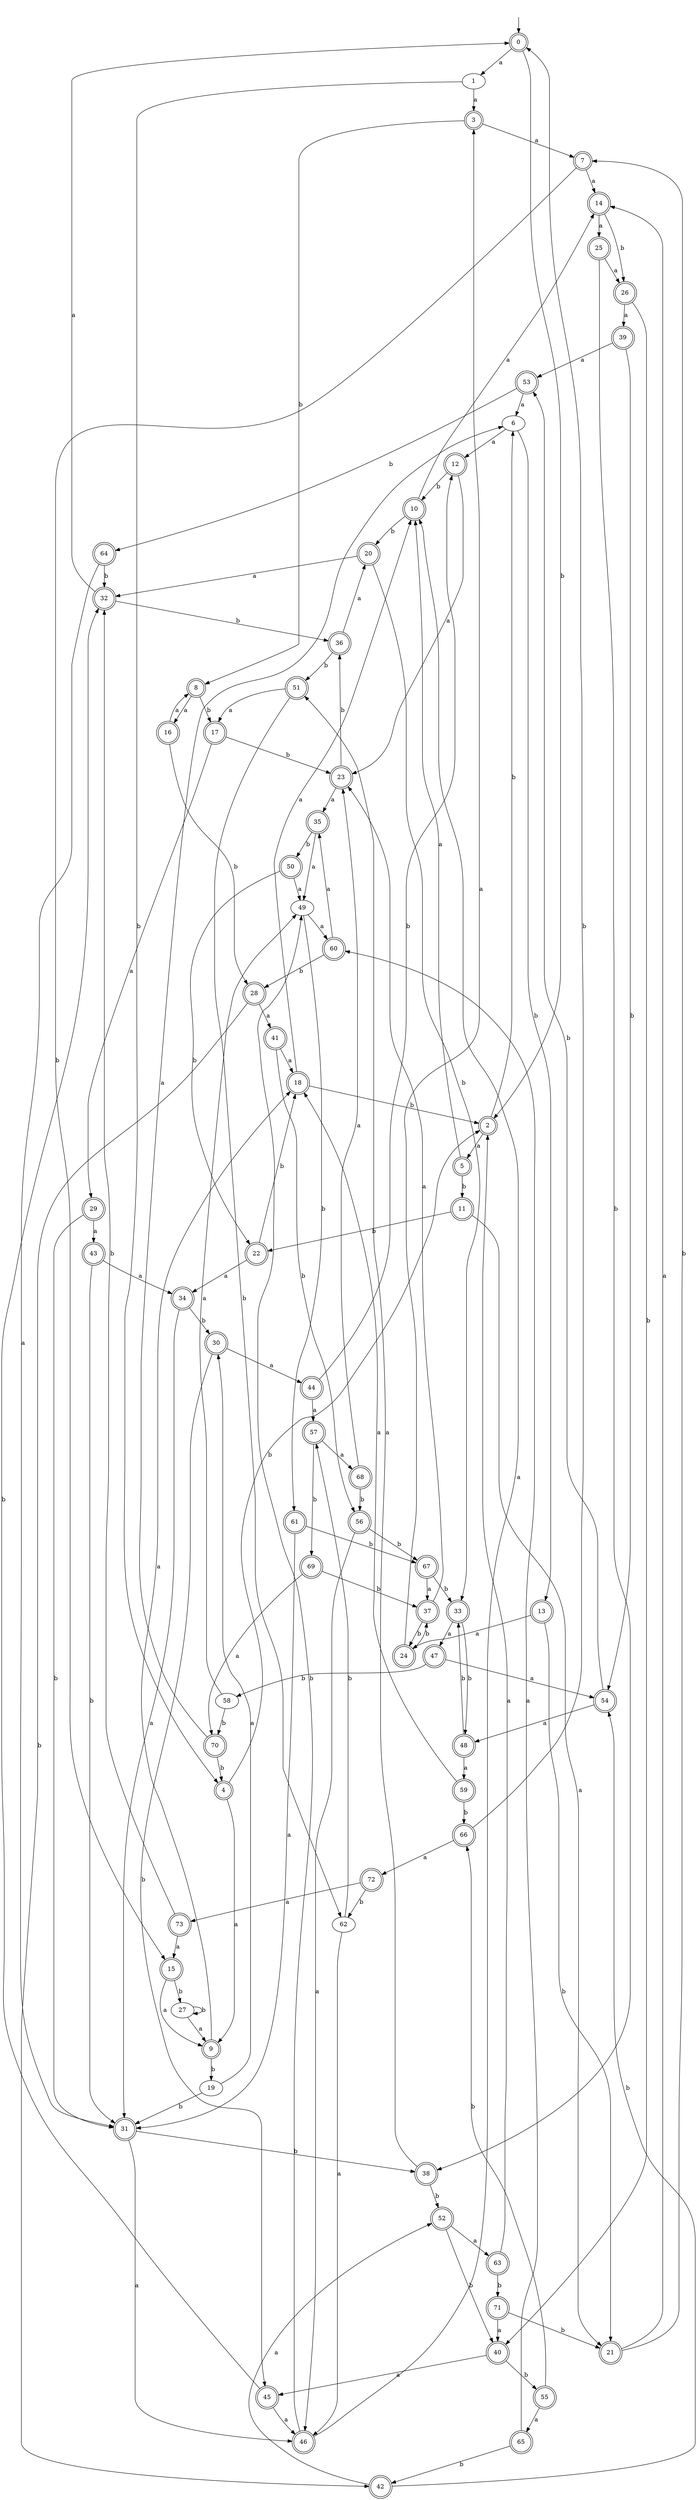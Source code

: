 digraph RandomDFA {
  __start0 [label="", shape=none];
  __start0 -> 0 [label=""];
  0 [shape=circle] [shape=doublecircle]
  0 -> 1 [label="a"]
  0 -> 2 [label="b"]
  1
  1 -> 3 [label="a"]
  1 -> 4 [label="b"]
  2 [shape=doublecircle]
  2 -> 5 [label="a"]
  2 -> 6 [label="b"]
  3 [shape=doublecircle]
  3 -> 7 [label="a"]
  3 -> 8 [label="b"]
  4 [shape=doublecircle]
  4 -> 9 [label="a"]
  4 -> 2 [label="b"]
  5 [shape=doublecircle]
  5 -> 10 [label="a"]
  5 -> 11 [label="b"]
  6
  6 -> 12 [label="a"]
  6 -> 13 [label="b"]
  7 [shape=doublecircle]
  7 -> 14 [label="a"]
  7 -> 15 [label="b"]
  8 [shape=doublecircle]
  8 -> 16 [label="a"]
  8 -> 17 [label="b"]
  9 [shape=doublecircle]
  9 -> 18 [label="a"]
  9 -> 19 [label="b"]
  10 [shape=doublecircle]
  10 -> 14 [label="a"]
  10 -> 20 [label="b"]
  11 [shape=doublecircle]
  11 -> 21 [label="a"]
  11 -> 22 [label="b"]
  12 [shape=doublecircle]
  12 -> 23 [label="a"]
  12 -> 10 [label="b"]
  13 [shape=doublecircle]
  13 -> 24 [label="a"]
  13 -> 21 [label="b"]
  14 [shape=doublecircle]
  14 -> 25 [label="a"]
  14 -> 26 [label="b"]
  15 [shape=doublecircle]
  15 -> 9 [label="a"]
  15 -> 27 [label="b"]
  16 [shape=doublecircle]
  16 -> 8 [label="a"]
  16 -> 28 [label="b"]
  17 [shape=doublecircle]
  17 -> 29 [label="a"]
  17 -> 23 [label="b"]
  18 [shape=doublecircle]
  18 -> 10 [label="a"]
  18 -> 2 [label="b"]
  19
  19 -> 30 [label="a"]
  19 -> 31 [label="b"]
  20 [shape=doublecircle]
  20 -> 32 [label="a"]
  20 -> 33 [label="b"]
  21 [shape=doublecircle]
  21 -> 14 [label="a"]
  21 -> 7 [label="b"]
  22 [shape=doublecircle]
  22 -> 34 [label="a"]
  22 -> 18 [label="b"]
  23 [shape=doublecircle]
  23 -> 35 [label="a"]
  23 -> 36 [label="b"]
  24 [shape=doublecircle]
  24 -> 3 [label="a"]
  24 -> 37 [label="b"]
  25 [shape=doublecircle]
  25 -> 26 [label="a"]
  25 -> 38 [label="b"]
  26 [shape=doublecircle]
  26 -> 39 [label="a"]
  26 -> 40 [label="b"]
  27
  27 -> 9 [label="a"]
  27 -> 27 [label="b"]
  28 [shape=doublecircle]
  28 -> 41 [label="a"]
  28 -> 42 [label="b"]
  29 [shape=doublecircle]
  29 -> 43 [label="a"]
  29 -> 31 [label="b"]
  30 [shape=doublecircle]
  30 -> 44 [label="a"]
  30 -> 45 [label="b"]
  31 [shape=doublecircle]
  31 -> 46 [label="a"]
  31 -> 38 [label="b"]
  32 [shape=doublecircle]
  32 -> 0 [label="a"]
  32 -> 36 [label="b"]
  33 [shape=doublecircle]
  33 -> 47 [label="a"]
  33 -> 48 [label="b"]
  34 [shape=doublecircle]
  34 -> 31 [label="a"]
  34 -> 30 [label="b"]
  35 [shape=doublecircle]
  35 -> 49 [label="a"]
  35 -> 50 [label="b"]
  36 [shape=doublecircle]
  36 -> 20 [label="a"]
  36 -> 51 [label="b"]
  37 [shape=doublecircle]
  37 -> 23 [label="a"]
  37 -> 24 [label="b"]
  38 [shape=doublecircle]
  38 -> 51 [label="a"]
  38 -> 52 [label="b"]
  39 [shape=doublecircle]
  39 -> 53 [label="a"]
  39 -> 54 [label="b"]
  40 [shape=doublecircle]
  40 -> 45 [label="a"]
  40 -> 55 [label="b"]
  41 [shape=doublecircle]
  41 -> 18 [label="a"]
  41 -> 56 [label="b"]
  42 [shape=doublecircle]
  42 -> 52 [label="a"]
  42 -> 54 [label="b"]
  43 [shape=doublecircle]
  43 -> 34 [label="a"]
  43 -> 31 [label="b"]
  44 [shape=doublecircle]
  44 -> 57 [label="a"]
  44 -> 12 [label="b"]
  45 [shape=doublecircle]
  45 -> 46 [label="a"]
  45 -> 32 [label="b"]
  46 [shape=doublecircle]
  46 -> 10 [label="a"]
  46 -> 49 [label="b"]
  47 [shape=doublecircle]
  47 -> 54 [label="a"]
  47 -> 58 [label="b"]
  48 [shape=doublecircle]
  48 -> 59 [label="a"]
  48 -> 33 [label="b"]
  49
  49 -> 60 [label="a"]
  49 -> 61 [label="b"]
  50 [shape=doublecircle]
  50 -> 49 [label="a"]
  50 -> 22 [label="b"]
  51 [shape=doublecircle]
  51 -> 17 [label="a"]
  51 -> 62 [label="b"]
  52 [shape=doublecircle]
  52 -> 63 [label="a"]
  52 -> 40 [label="b"]
  53 [shape=doublecircle]
  53 -> 6 [label="a"]
  53 -> 64 [label="b"]
  54 [shape=doublecircle]
  54 -> 48 [label="a"]
  54 -> 53 [label="b"]
  55 [shape=doublecircle]
  55 -> 65 [label="a"]
  55 -> 66 [label="b"]
  56 [shape=doublecircle]
  56 -> 46 [label="a"]
  56 -> 67 [label="b"]
  57 [shape=doublecircle]
  57 -> 68 [label="a"]
  57 -> 69 [label="b"]
  58
  58 -> 49 [label="a"]
  58 -> 70 [label="b"]
  59 [shape=doublecircle]
  59 -> 18 [label="a"]
  59 -> 66 [label="b"]
  60 [shape=doublecircle]
  60 -> 35 [label="a"]
  60 -> 28 [label="b"]
  61 [shape=doublecircle]
  61 -> 31 [label="a"]
  61 -> 67 [label="b"]
  62
  62 -> 46 [label="a"]
  62 -> 57 [label="b"]
  63 [shape=doublecircle]
  63 -> 2 [label="a"]
  63 -> 71 [label="b"]
  64 [shape=doublecircle]
  64 -> 31 [label="a"]
  64 -> 32 [label="b"]
  65 [shape=doublecircle]
  65 -> 60 [label="a"]
  65 -> 42 [label="b"]
  66 [shape=doublecircle]
  66 -> 72 [label="a"]
  66 -> 0 [label="b"]
  67 [shape=doublecircle]
  67 -> 37 [label="a"]
  67 -> 33 [label="b"]
  68 [shape=doublecircle]
  68 -> 23 [label="a"]
  68 -> 56 [label="b"]
  69 [shape=doublecircle]
  69 -> 70 [label="a"]
  69 -> 37 [label="b"]
  70 [shape=doublecircle]
  70 -> 6 [label="a"]
  70 -> 4 [label="b"]
  71 [shape=doublecircle]
  71 -> 40 [label="a"]
  71 -> 21 [label="b"]
  72 [shape=doublecircle]
  72 -> 73 [label="a"]
  72 -> 62 [label="b"]
  73 [shape=doublecircle]
  73 -> 15 [label="a"]
  73 -> 32 [label="b"]
}
